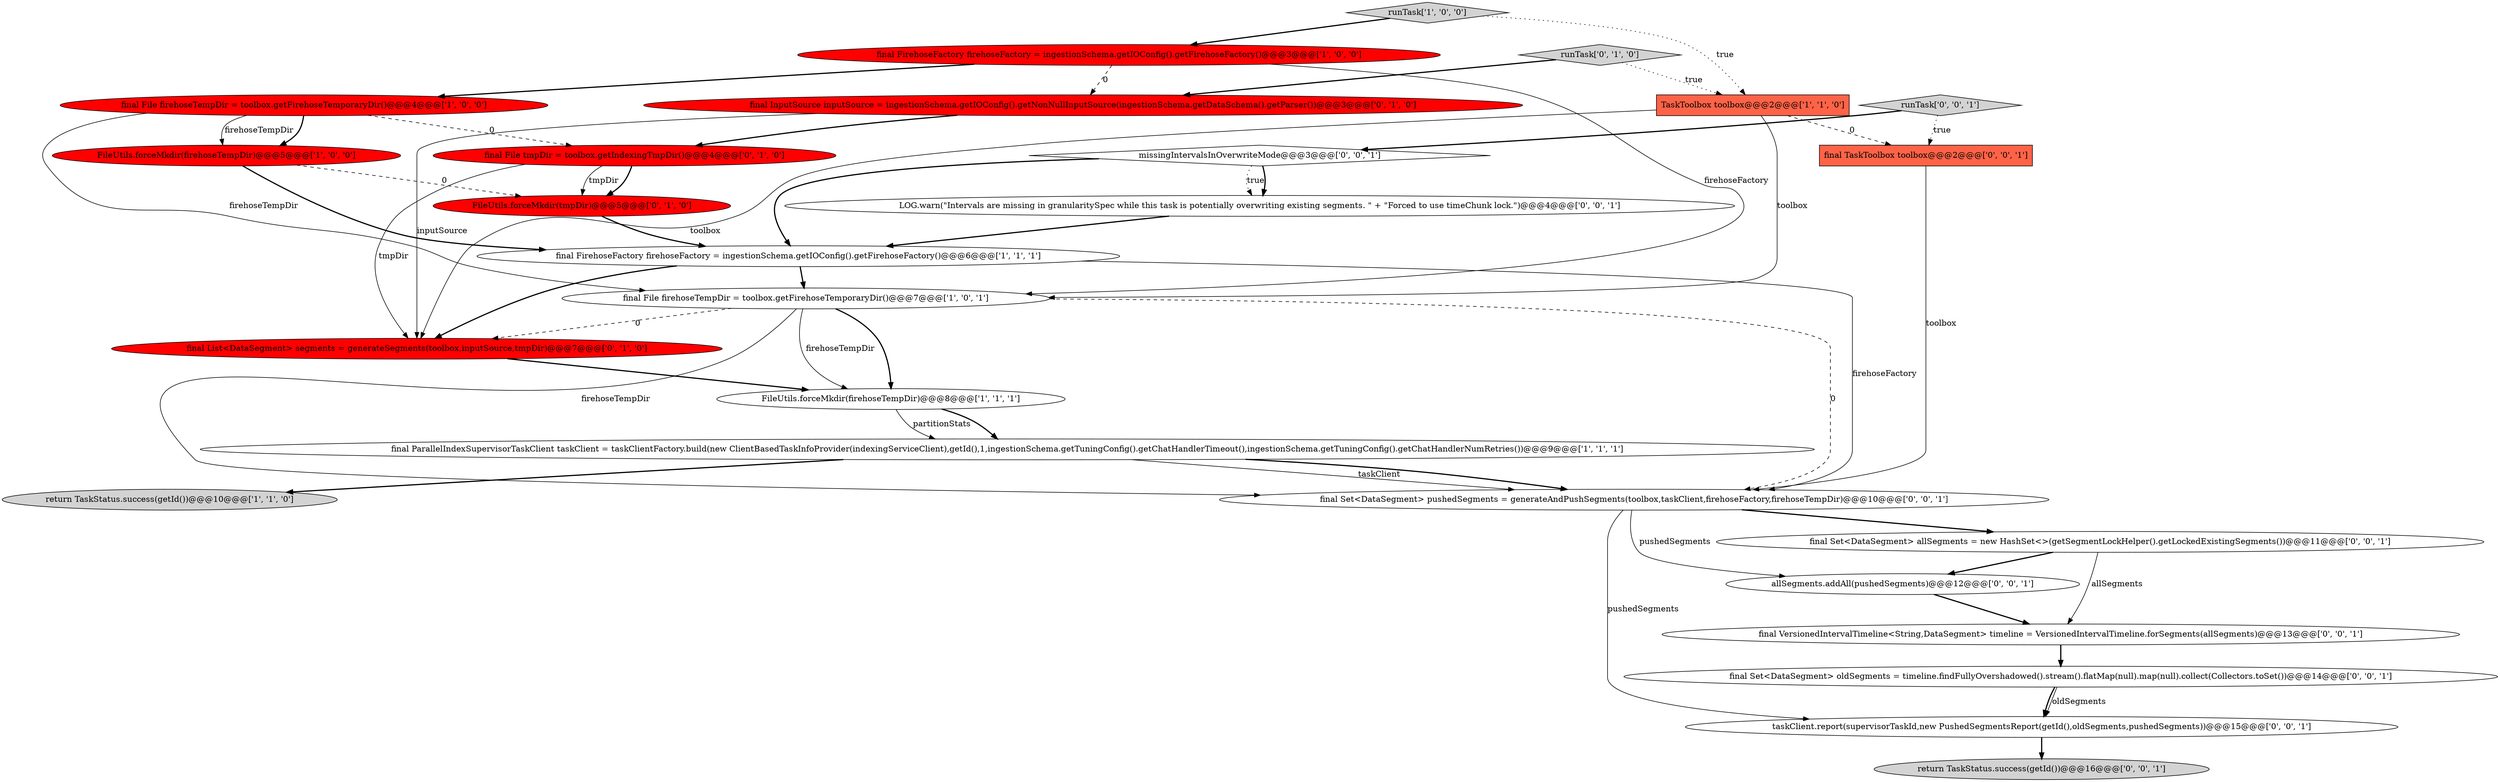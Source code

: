digraph {
5 [style = filled, label = "final File firehoseTempDir = toolbox.getFirehoseTemporaryDir()@@@7@@@['1', '0', '1']", fillcolor = white, shape = ellipse image = "AAA0AAABBB1BBB"];
11 [style = filled, label = "final InputSource inputSource = ingestionSchema.getIOConfig().getNonNullInputSource(ingestionSchema.getDataSchema().getParser())@@@3@@@['0', '1', '0']", fillcolor = red, shape = ellipse image = "AAA1AAABBB2BBB"];
13 [style = filled, label = "final List<DataSegment> segments = generateSegments(toolbox,inputSource,tmpDir)@@@7@@@['0', '1', '0']", fillcolor = red, shape = ellipse image = "AAA1AAABBB2BBB"];
6 [style = filled, label = "runTask['1', '0', '0']", fillcolor = lightgray, shape = diamond image = "AAA0AAABBB1BBB"];
2 [style = filled, label = "final FirehoseFactory firehoseFactory = ingestionSchema.getIOConfig().getFirehoseFactory()@@@6@@@['1', '1', '1']", fillcolor = white, shape = ellipse image = "AAA0AAABBB1BBB"];
8 [style = filled, label = "final File firehoseTempDir = toolbox.getFirehoseTemporaryDir()@@@4@@@['1', '0', '0']", fillcolor = red, shape = ellipse image = "AAA1AAABBB1BBB"];
10 [style = filled, label = "FileUtils.forceMkdir(tmpDir)@@@5@@@['0', '1', '0']", fillcolor = red, shape = ellipse image = "AAA1AAABBB2BBB"];
21 [style = filled, label = "return TaskStatus.success(getId())@@@16@@@['0', '0', '1']", fillcolor = lightgray, shape = ellipse image = "AAA0AAABBB3BBB"];
9 [style = filled, label = "FileUtils.forceMkdir(firehoseTempDir)@@@8@@@['1', '1', '1']", fillcolor = white, shape = ellipse image = "AAA0AAABBB1BBB"];
14 [style = filled, label = "final File tmpDir = toolbox.getIndexingTmpDir()@@@4@@@['0', '1', '0']", fillcolor = red, shape = ellipse image = "AAA1AAABBB2BBB"];
4 [style = filled, label = "final FirehoseFactory firehoseFactory = ingestionSchema.getIOConfig().getFirehoseFactory()@@@3@@@['1', '0', '0']", fillcolor = red, shape = ellipse image = "AAA1AAABBB1BBB"];
23 [style = filled, label = "final TaskToolbox toolbox@@@2@@@['0', '0', '1']", fillcolor = tomato, shape = box image = "AAA0AAABBB3BBB"];
25 [style = filled, label = "final Set<DataSegment> pushedSegments = generateAndPushSegments(toolbox,taskClient,firehoseFactory,firehoseTempDir)@@@10@@@['0', '0', '1']", fillcolor = white, shape = ellipse image = "AAA0AAABBB3BBB"];
1 [style = filled, label = "final ParallelIndexSupervisorTaskClient taskClient = taskClientFactory.build(new ClientBasedTaskInfoProvider(indexingServiceClient),getId(),1,ingestionSchema.getTuningConfig().getChatHandlerTimeout(),ingestionSchema.getTuningConfig().getChatHandlerNumRetries())@@@9@@@['1', '1', '1']", fillcolor = white, shape = ellipse image = "AAA0AAABBB1BBB"];
24 [style = filled, label = "LOG.warn(\"Intervals are missing in granularitySpec while this task is potentially overwriting existing segments. \" + \"Forced to use timeChunk lock.\")@@@4@@@['0', '0', '1']", fillcolor = white, shape = ellipse image = "AAA0AAABBB3BBB"];
20 [style = filled, label = "allSegments.addAll(pushedSegments)@@@12@@@['0', '0', '1']", fillcolor = white, shape = ellipse image = "AAA0AAABBB3BBB"];
15 [style = filled, label = "missingIntervalsInOverwriteMode@@@3@@@['0', '0', '1']", fillcolor = white, shape = diamond image = "AAA0AAABBB3BBB"];
17 [style = filled, label = "taskClient.report(supervisorTaskId,new PushedSegmentsReport(getId(),oldSegments,pushedSegments))@@@15@@@['0', '0', '1']", fillcolor = white, shape = ellipse image = "AAA0AAABBB3BBB"];
3 [style = filled, label = "TaskToolbox toolbox@@@2@@@['1', '1', '0']", fillcolor = tomato, shape = box image = "AAA0AAABBB1BBB"];
16 [style = filled, label = "final VersionedIntervalTimeline<String,DataSegment> timeline = VersionedIntervalTimeline.forSegments(allSegments)@@@13@@@['0', '0', '1']", fillcolor = white, shape = ellipse image = "AAA0AAABBB3BBB"];
7 [style = filled, label = "return TaskStatus.success(getId())@@@10@@@['1', '1', '0']", fillcolor = lightgray, shape = ellipse image = "AAA0AAABBB1BBB"];
0 [style = filled, label = "FileUtils.forceMkdir(firehoseTempDir)@@@5@@@['1', '0', '0']", fillcolor = red, shape = ellipse image = "AAA1AAABBB1BBB"];
18 [style = filled, label = "runTask['0', '0', '1']", fillcolor = lightgray, shape = diamond image = "AAA0AAABBB3BBB"];
19 [style = filled, label = "final Set<DataSegment> allSegments = new HashSet<>(getSegmentLockHelper().getLockedExistingSegments())@@@11@@@['0', '0', '1']", fillcolor = white, shape = ellipse image = "AAA0AAABBB3BBB"];
22 [style = filled, label = "final Set<DataSegment> oldSegments = timeline.findFullyOvershadowed().stream().flatMap(null).map(null).collect(Collectors.toSet())@@@14@@@['0', '0', '1']", fillcolor = white, shape = ellipse image = "AAA0AAABBB3BBB"];
12 [style = filled, label = "runTask['0', '1', '0']", fillcolor = lightgray, shape = diamond image = "AAA0AAABBB2BBB"];
5->13 [style = dashed, label="0"];
12->3 [style = dotted, label="true"];
2->25 [style = solid, label="firehoseFactory"];
25->20 [style = solid, label="pushedSegments"];
15->2 [style = bold, label=""];
19->16 [style = solid, label="allSegments"];
5->9 [style = bold, label=""];
24->2 [style = bold, label=""];
11->14 [style = bold, label=""];
15->24 [style = dotted, label="true"];
19->20 [style = bold, label=""];
0->2 [style = bold, label=""];
12->11 [style = bold, label=""];
18->15 [style = bold, label=""];
14->10 [style = bold, label=""];
5->25 [style = dashed, label="0"];
8->14 [style = dashed, label="0"];
14->13 [style = solid, label="tmpDir"];
16->22 [style = bold, label=""];
1->7 [style = bold, label=""];
0->10 [style = dashed, label="0"];
2->13 [style = bold, label=""];
8->0 [style = bold, label=""];
3->23 [style = dashed, label="0"];
14->10 [style = solid, label="tmpDir"];
6->4 [style = bold, label=""];
4->5 [style = solid, label="firehoseFactory"];
5->9 [style = solid, label="firehoseTempDir"];
9->1 [style = solid, label="partitionStats"];
20->16 [style = bold, label=""];
8->0 [style = solid, label="firehoseTempDir"];
11->13 [style = solid, label="inputSource"];
15->24 [style = bold, label=""];
3->13 [style = solid, label="toolbox"];
3->5 [style = solid, label="toolbox"];
25->19 [style = bold, label=""];
1->25 [style = solid, label="taskClient"];
22->17 [style = bold, label=""];
4->8 [style = bold, label=""];
5->25 [style = solid, label="firehoseTempDir"];
25->17 [style = solid, label="pushedSegments"];
8->5 [style = solid, label="firehoseTempDir"];
10->2 [style = bold, label=""];
13->9 [style = bold, label=""];
23->25 [style = solid, label="toolbox"];
4->11 [style = dashed, label="0"];
9->1 [style = bold, label=""];
6->3 [style = dotted, label="true"];
1->25 [style = bold, label=""];
17->21 [style = bold, label=""];
22->17 [style = solid, label="oldSegments"];
2->5 [style = bold, label=""];
18->23 [style = dotted, label="true"];
}
